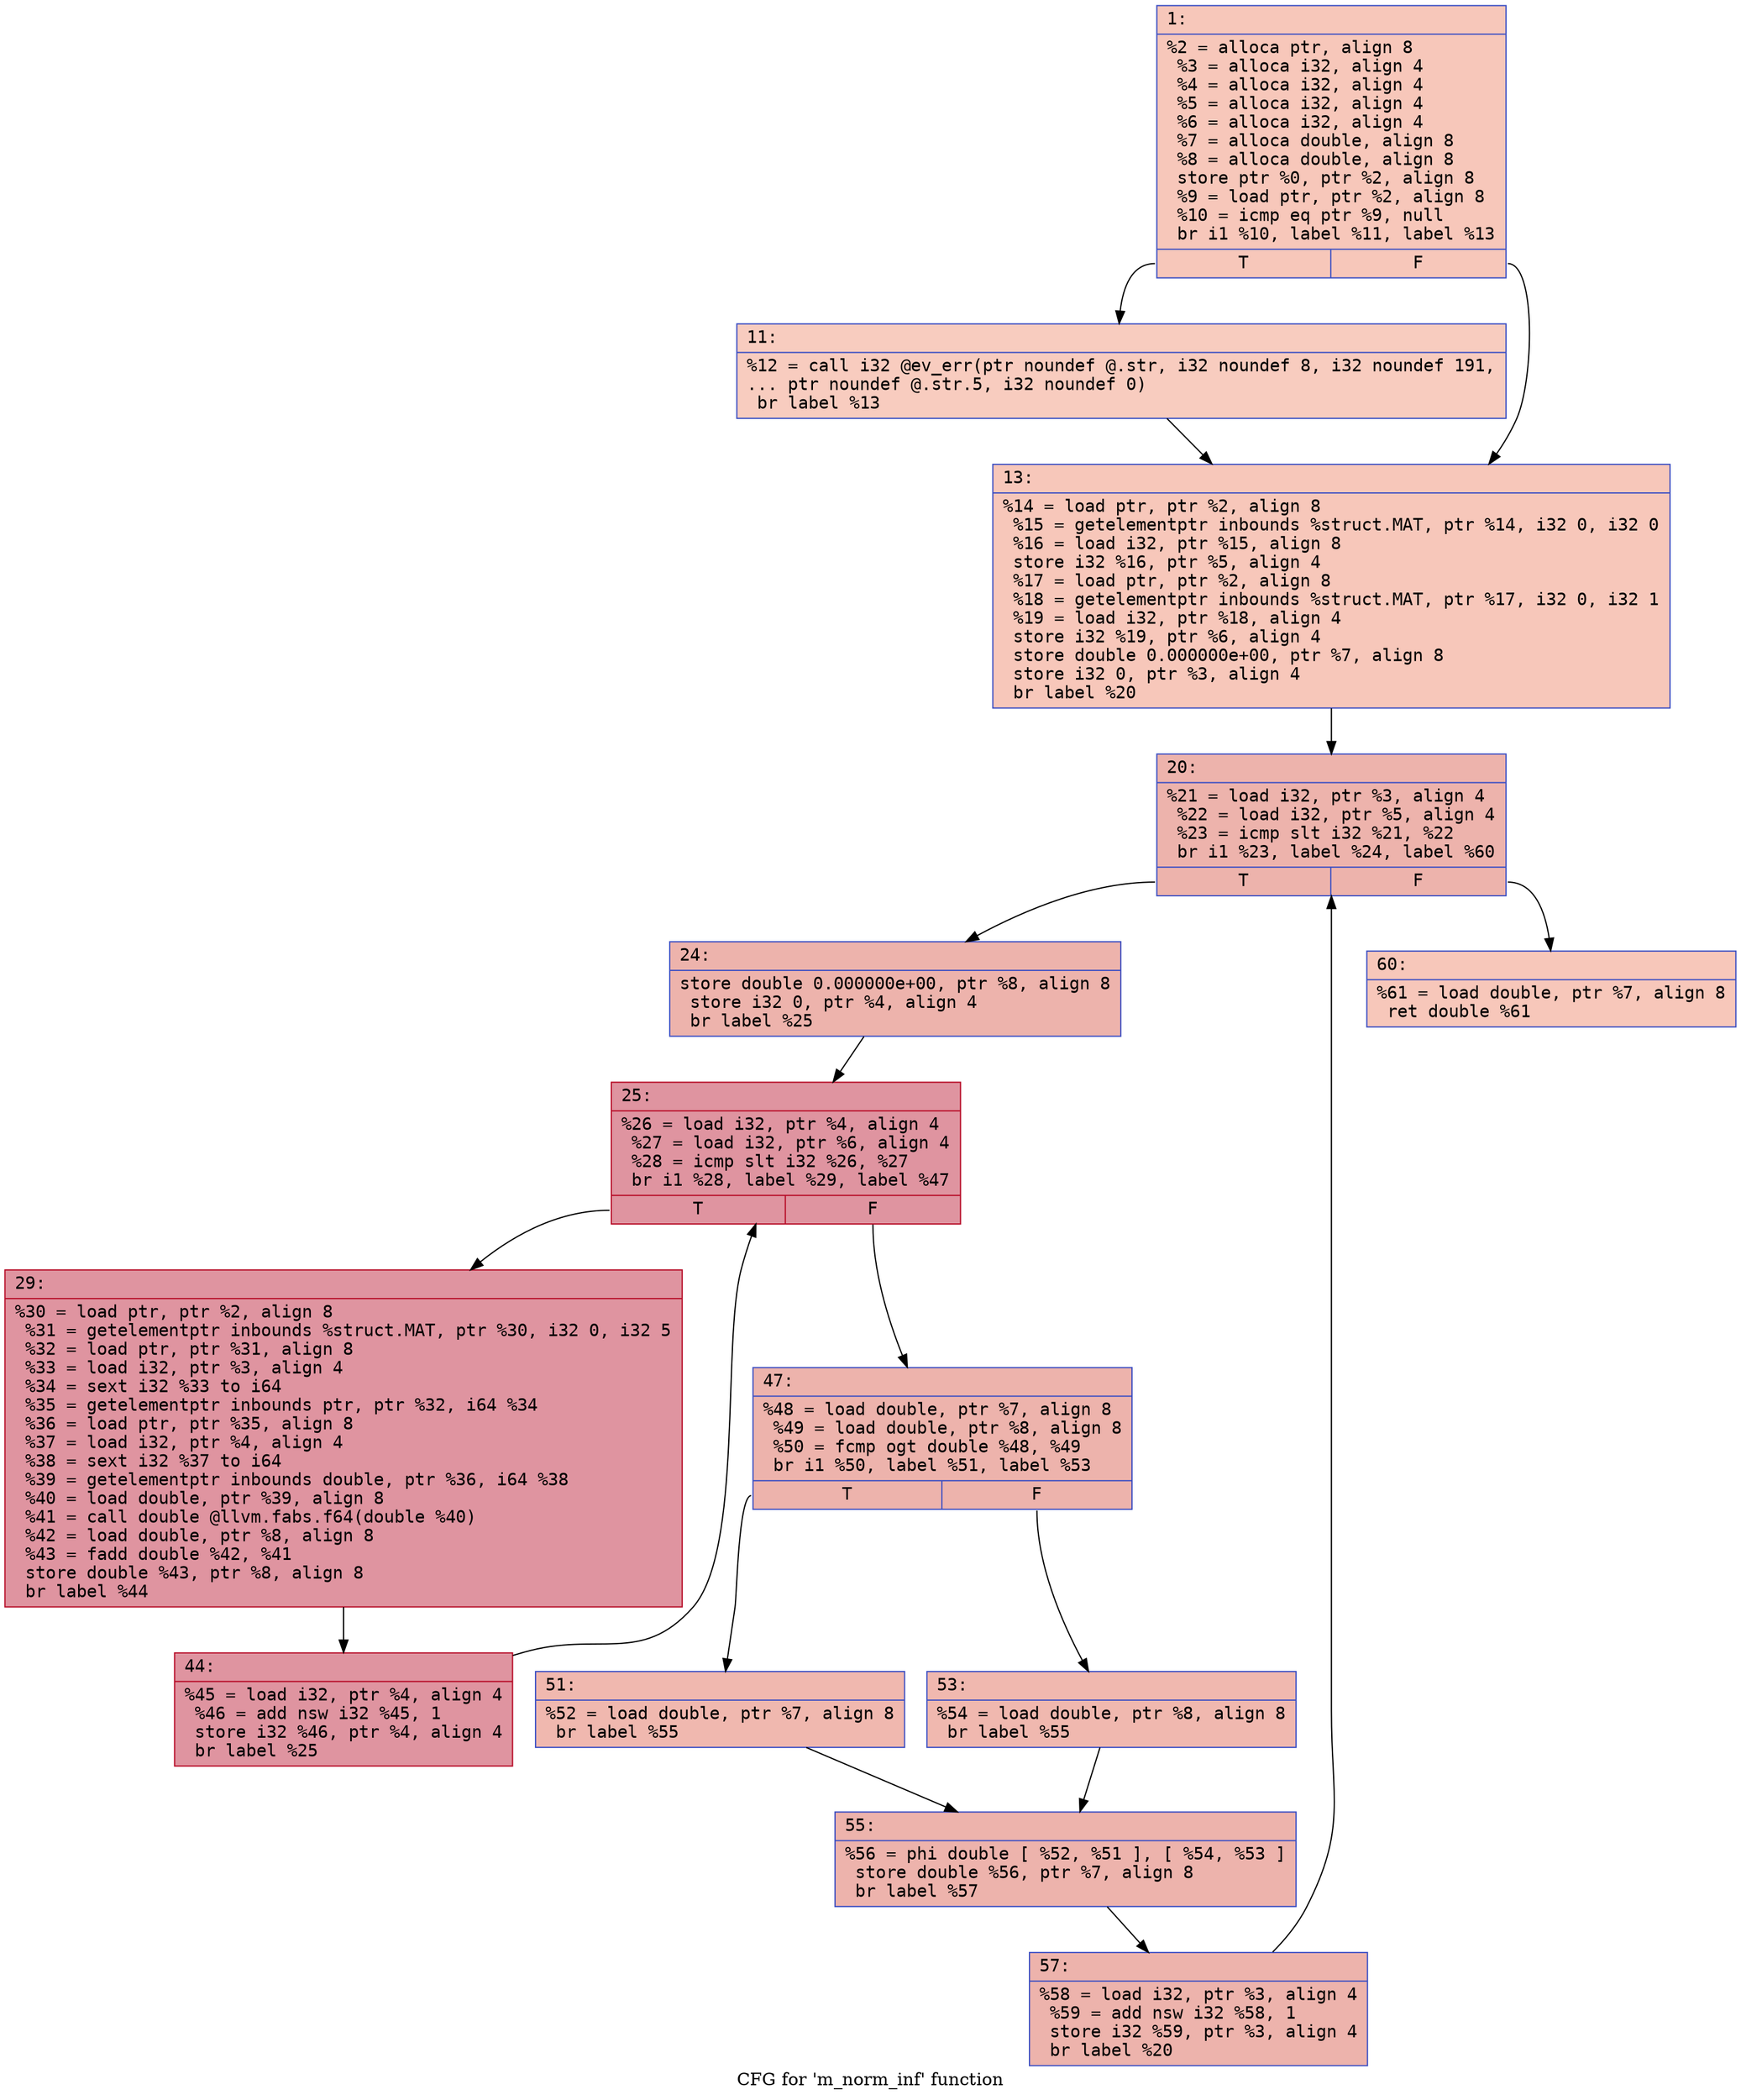 digraph "CFG for 'm_norm_inf' function" {
	label="CFG for 'm_norm_inf' function";

	Node0x600003adb700 [shape=record,color="#3d50c3ff", style=filled, fillcolor="#ec7f6370" fontname="Courier",label="{1:\l|  %2 = alloca ptr, align 8\l  %3 = alloca i32, align 4\l  %4 = alloca i32, align 4\l  %5 = alloca i32, align 4\l  %6 = alloca i32, align 4\l  %7 = alloca double, align 8\l  %8 = alloca double, align 8\l  store ptr %0, ptr %2, align 8\l  %9 = load ptr, ptr %2, align 8\l  %10 = icmp eq ptr %9, null\l  br i1 %10, label %11, label %13\l|{<s0>T|<s1>F}}"];
	Node0x600003adb700:s0 -> Node0x600003adb750[tooltip="1 -> 11\nProbability 37.50%" ];
	Node0x600003adb700:s1 -> Node0x600003adb7a0[tooltip="1 -> 13\nProbability 62.50%" ];
	Node0x600003adb750 [shape=record,color="#3d50c3ff", style=filled, fillcolor="#f08b6e70" fontname="Courier",label="{11:\l|  %12 = call i32 @ev_err(ptr noundef @.str, i32 noundef 8, i32 noundef 191,\l... ptr noundef @.str.5, i32 noundef 0)\l  br label %13\l}"];
	Node0x600003adb750 -> Node0x600003adb7a0[tooltip="11 -> 13\nProbability 100.00%" ];
	Node0x600003adb7a0 [shape=record,color="#3d50c3ff", style=filled, fillcolor="#ec7f6370" fontname="Courier",label="{13:\l|  %14 = load ptr, ptr %2, align 8\l  %15 = getelementptr inbounds %struct.MAT, ptr %14, i32 0, i32 0\l  %16 = load i32, ptr %15, align 8\l  store i32 %16, ptr %5, align 4\l  %17 = load ptr, ptr %2, align 8\l  %18 = getelementptr inbounds %struct.MAT, ptr %17, i32 0, i32 1\l  %19 = load i32, ptr %18, align 4\l  store i32 %19, ptr %6, align 4\l  store double 0.000000e+00, ptr %7, align 8\l  store i32 0, ptr %3, align 4\l  br label %20\l}"];
	Node0x600003adb7a0 -> Node0x600003adb7f0[tooltip="13 -> 20\nProbability 100.00%" ];
	Node0x600003adb7f0 [shape=record,color="#3d50c3ff", style=filled, fillcolor="#d6524470" fontname="Courier",label="{20:\l|  %21 = load i32, ptr %3, align 4\l  %22 = load i32, ptr %5, align 4\l  %23 = icmp slt i32 %21, %22\l  br i1 %23, label %24, label %60\l|{<s0>T|<s1>F}}"];
	Node0x600003adb7f0:s0 -> Node0x600003adb840[tooltip="20 -> 24\nProbability 96.88%" ];
	Node0x600003adb7f0:s1 -> Node0x600003adbb10[tooltip="20 -> 60\nProbability 3.12%" ];
	Node0x600003adb840 [shape=record,color="#3d50c3ff", style=filled, fillcolor="#d6524470" fontname="Courier",label="{24:\l|  store double 0.000000e+00, ptr %8, align 8\l  store i32 0, ptr %4, align 4\l  br label %25\l}"];
	Node0x600003adb840 -> Node0x600003adb890[tooltip="24 -> 25\nProbability 100.00%" ];
	Node0x600003adb890 [shape=record,color="#b70d28ff", style=filled, fillcolor="#b70d2870" fontname="Courier",label="{25:\l|  %26 = load i32, ptr %4, align 4\l  %27 = load i32, ptr %6, align 4\l  %28 = icmp slt i32 %26, %27\l  br i1 %28, label %29, label %47\l|{<s0>T|<s1>F}}"];
	Node0x600003adb890:s0 -> Node0x600003adb8e0[tooltip="25 -> 29\nProbability 96.88%" ];
	Node0x600003adb890:s1 -> Node0x600003adb980[tooltip="25 -> 47\nProbability 3.12%" ];
	Node0x600003adb8e0 [shape=record,color="#b70d28ff", style=filled, fillcolor="#b70d2870" fontname="Courier",label="{29:\l|  %30 = load ptr, ptr %2, align 8\l  %31 = getelementptr inbounds %struct.MAT, ptr %30, i32 0, i32 5\l  %32 = load ptr, ptr %31, align 8\l  %33 = load i32, ptr %3, align 4\l  %34 = sext i32 %33 to i64\l  %35 = getelementptr inbounds ptr, ptr %32, i64 %34\l  %36 = load ptr, ptr %35, align 8\l  %37 = load i32, ptr %4, align 4\l  %38 = sext i32 %37 to i64\l  %39 = getelementptr inbounds double, ptr %36, i64 %38\l  %40 = load double, ptr %39, align 8\l  %41 = call double @llvm.fabs.f64(double %40)\l  %42 = load double, ptr %8, align 8\l  %43 = fadd double %42, %41\l  store double %43, ptr %8, align 8\l  br label %44\l}"];
	Node0x600003adb8e0 -> Node0x600003adb930[tooltip="29 -> 44\nProbability 100.00%" ];
	Node0x600003adb930 [shape=record,color="#b70d28ff", style=filled, fillcolor="#b70d2870" fontname="Courier",label="{44:\l|  %45 = load i32, ptr %4, align 4\l  %46 = add nsw i32 %45, 1\l  store i32 %46, ptr %4, align 4\l  br label %25\l}"];
	Node0x600003adb930 -> Node0x600003adb890[tooltip="44 -> 25\nProbability 100.00%" ];
	Node0x600003adb980 [shape=record,color="#3d50c3ff", style=filled, fillcolor="#d6524470" fontname="Courier",label="{47:\l|  %48 = load double, ptr %7, align 8\l  %49 = load double, ptr %8, align 8\l  %50 = fcmp ogt double %48, %49\l  br i1 %50, label %51, label %53\l|{<s0>T|<s1>F}}"];
	Node0x600003adb980:s0 -> Node0x600003adb9d0[tooltip="47 -> 51\nProbability 50.00%" ];
	Node0x600003adb980:s1 -> Node0x600003adba20[tooltip="47 -> 53\nProbability 50.00%" ];
	Node0x600003adb9d0 [shape=record,color="#3d50c3ff", style=filled, fillcolor="#dc5d4a70" fontname="Courier",label="{51:\l|  %52 = load double, ptr %7, align 8\l  br label %55\l}"];
	Node0x600003adb9d0 -> Node0x600003adba70[tooltip="51 -> 55\nProbability 100.00%" ];
	Node0x600003adba20 [shape=record,color="#3d50c3ff", style=filled, fillcolor="#dc5d4a70" fontname="Courier",label="{53:\l|  %54 = load double, ptr %8, align 8\l  br label %55\l}"];
	Node0x600003adba20 -> Node0x600003adba70[tooltip="53 -> 55\nProbability 100.00%" ];
	Node0x600003adba70 [shape=record,color="#3d50c3ff", style=filled, fillcolor="#d6524470" fontname="Courier",label="{55:\l|  %56 = phi double [ %52, %51 ], [ %54, %53 ]\l  store double %56, ptr %7, align 8\l  br label %57\l}"];
	Node0x600003adba70 -> Node0x600003adbac0[tooltip="55 -> 57\nProbability 100.00%" ];
	Node0x600003adbac0 [shape=record,color="#3d50c3ff", style=filled, fillcolor="#d6524470" fontname="Courier",label="{57:\l|  %58 = load i32, ptr %3, align 4\l  %59 = add nsw i32 %58, 1\l  store i32 %59, ptr %3, align 4\l  br label %20\l}"];
	Node0x600003adbac0 -> Node0x600003adb7f0[tooltip="57 -> 20\nProbability 100.00%" ];
	Node0x600003adbb10 [shape=record,color="#3d50c3ff", style=filled, fillcolor="#ec7f6370" fontname="Courier",label="{60:\l|  %61 = load double, ptr %7, align 8\l  ret double %61\l}"];
}
